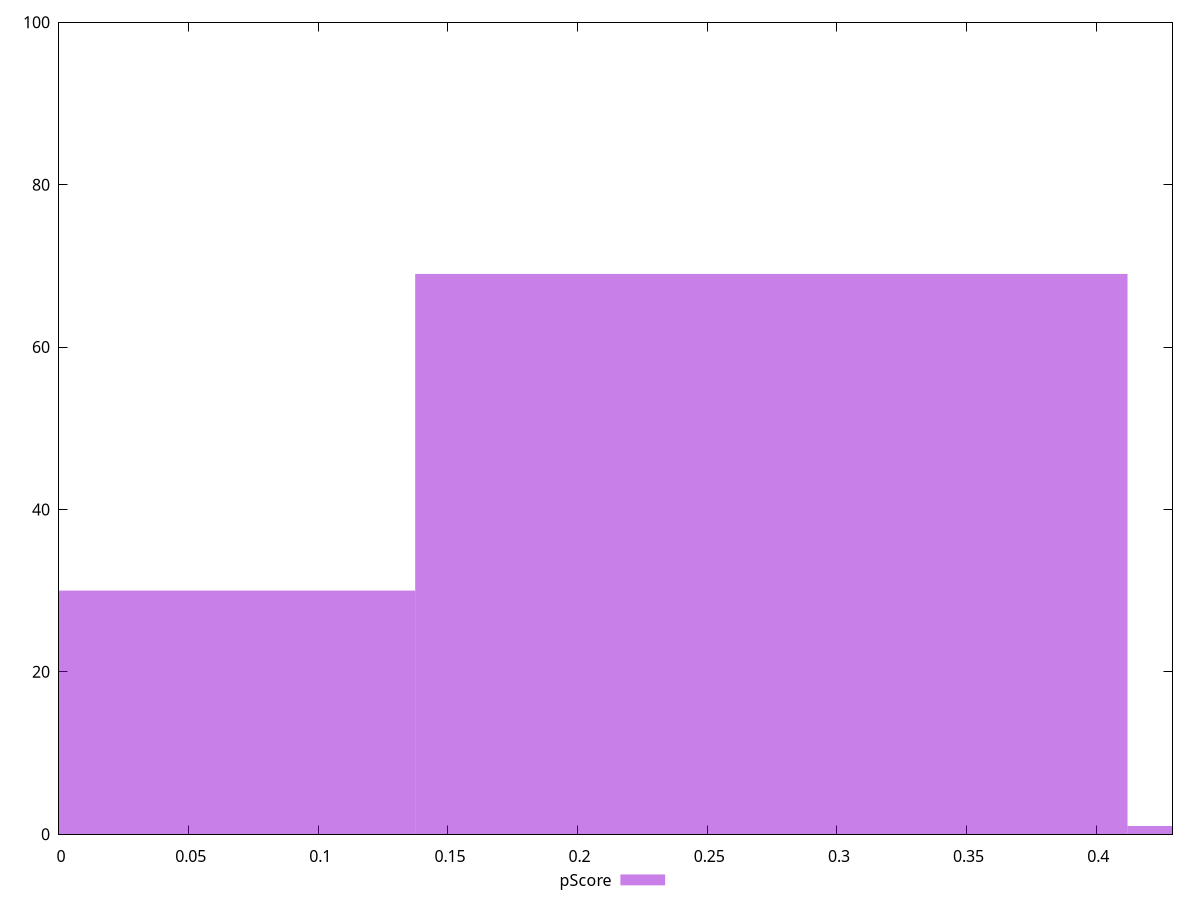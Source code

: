 reset

$pScore <<EOF
0.549423425947577 1
0.2747117129737885 69
0 30
EOF

set key outside below
set boxwidth 0.2747117129737885
set xrange [0:0.4294117647058824]
set yrange [0:100]
set trange [0:100]
set style fill transparent solid 0.5 noborder
set terminal svg size 640, 490 enhanced background rgb 'white'
set output "reprap/uses-text-compression/samples/pages/pScore/histogram.svg"

plot $pScore title "pScore" with boxes

reset

